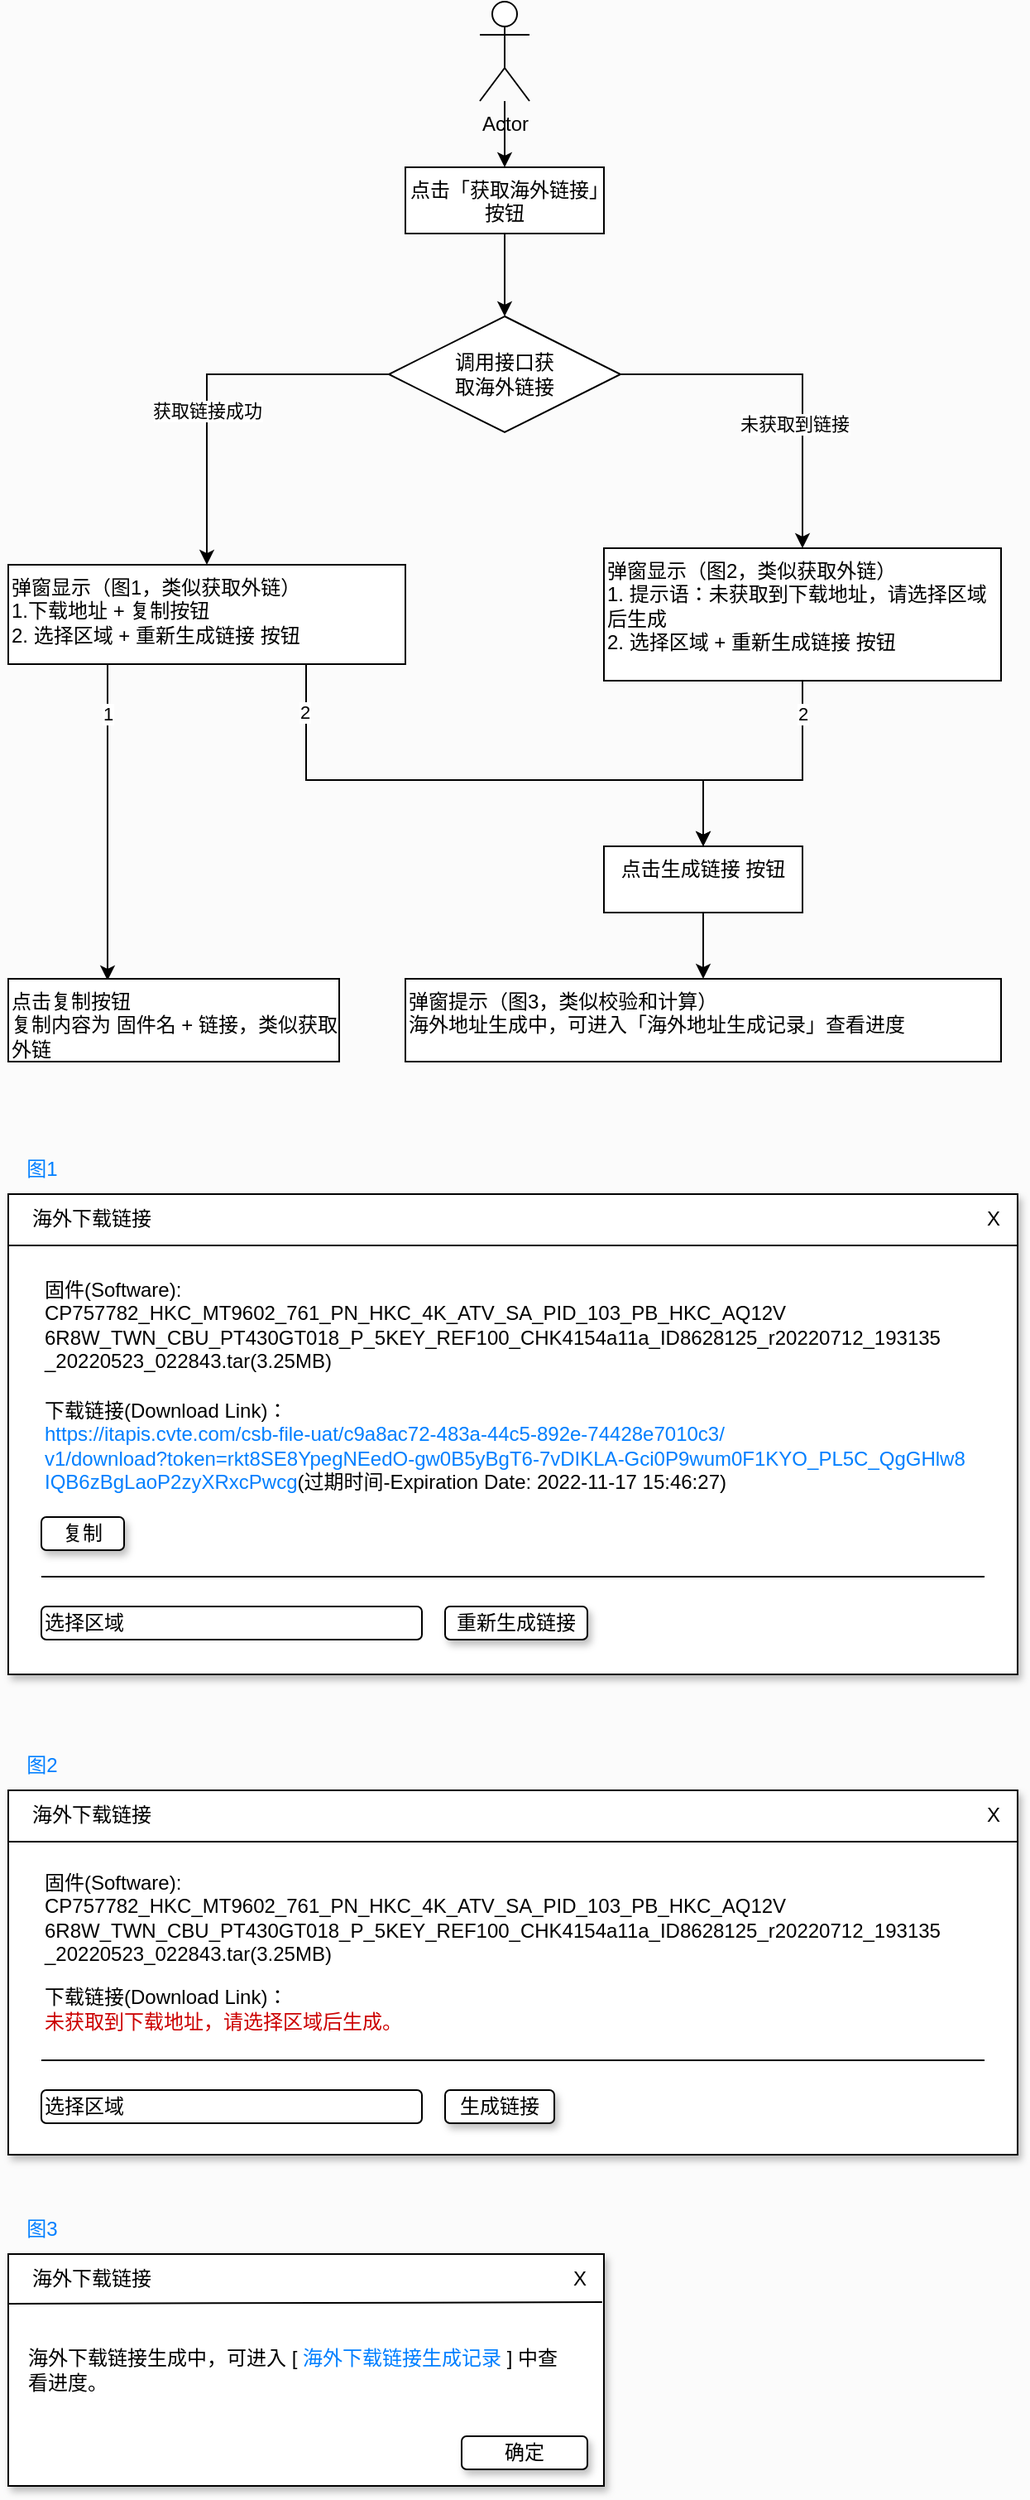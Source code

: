 <mxfile>
    <diagram id="1s7QcpgOuhDaoHmSl98A" name="第 1 页">
        <mxGraphModel dx="930" dy="807" grid="1" gridSize="10" guides="1" tooltips="1" connect="1" arrows="1" fold="1" page="1" pageScale="1" pageWidth="583" pageHeight="827" background="#FBFBFB" math="0" shadow="0">
            <root>
                <mxCell id="0"/>
                <mxCell id="1" parent="0"/>
                <mxCell id="FCOi1G15XyQF1UqKBKPu-3" value="" style="edgeStyle=orthogonalEdgeStyle;rounded=0;orthogonalLoop=1;jettySize=auto;html=1;" parent="1" source="FCOi1G15XyQF1UqKBKPu-1" target="FCOi1G15XyQF1UqKBKPu-2" edge="1">
                    <mxGeometry relative="1" as="geometry"/>
                </mxCell>
                <mxCell id="FCOi1G15XyQF1UqKBKPu-1" value="Actor" style="shape=umlActor;verticalLabelPosition=bottom;verticalAlign=top;html=1;outlineConnect=0;" parent="1" vertex="1">
                    <mxGeometry x="325" y="40" width="30" height="60" as="geometry"/>
                </mxCell>
                <mxCell id="FCOi1G15XyQF1UqKBKPu-5" value="" style="edgeStyle=orthogonalEdgeStyle;rounded=0;orthogonalLoop=1;jettySize=auto;html=1;" parent="1" source="FCOi1G15XyQF1UqKBKPu-2" target="FCOi1G15XyQF1UqKBKPu-4" edge="1">
                    <mxGeometry relative="1" as="geometry"/>
                </mxCell>
                <mxCell id="FCOi1G15XyQF1UqKBKPu-2" value="点击「获取海外链接」按钮" style="whiteSpace=wrap;html=1;verticalAlign=top;" parent="1" vertex="1">
                    <mxGeometry x="280" y="140" width="120" height="40" as="geometry"/>
                </mxCell>
                <mxCell id="FCOi1G15XyQF1UqKBKPu-7" value="" style="edgeStyle=orthogonalEdgeStyle;rounded=0;orthogonalLoop=1;jettySize=auto;html=1;exitX=1;exitY=0.5;exitDx=0;exitDy=0;" parent="1" source="FCOi1G15XyQF1UqKBKPu-4" target="FCOi1G15XyQF1UqKBKPu-6" edge="1">
                    <mxGeometry relative="1" as="geometry"/>
                </mxCell>
                <mxCell id="FCOi1G15XyQF1UqKBKPu-10" value="未获取到链接" style="edgeLabel;html=1;align=center;verticalAlign=middle;resizable=0;points=[];" parent="FCOi1G15XyQF1UqKBKPu-7" vertex="1" connectable="0">
                    <mxGeometry x="-0.038" y="-1" relative="1" as="geometry">
                        <mxPoint x="1" y="29" as="offset"/>
                    </mxGeometry>
                </mxCell>
                <mxCell id="FCOi1G15XyQF1UqKBKPu-9" value="获取链接成功" style="edgeStyle=orthogonalEdgeStyle;rounded=0;orthogonalLoop=1;jettySize=auto;html=1;exitX=0;exitY=0.5;exitDx=0;exitDy=0;" parent="1" source="FCOi1G15XyQF1UqKBKPu-4" target="FCOi1G15XyQF1UqKBKPu-8" edge="1">
                    <mxGeometry x="0.167" relative="1" as="geometry">
                        <mxPoint as="offset"/>
                    </mxGeometry>
                </mxCell>
                <mxCell id="FCOi1G15XyQF1UqKBKPu-4" value="&lt;br&gt;调用接口获&lt;br&gt;取海外链接" style="rhombus;whiteSpace=wrap;html=1;verticalAlign=top;" parent="1" vertex="1">
                    <mxGeometry x="270" y="230" width="140" height="70" as="geometry"/>
                </mxCell>
                <mxCell id="FCOi1G15XyQF1UqKBKPu-12" value="" style="edgeStyle=orthogonalEdgeStyle;rounded=0;orthogonalLoop=1;jettySize=auto;html=1;exitX=0.5;exitY=1;exitDx=0;exitDy=0;entryX=0.5;entryY=0;entryDx=0;entryDy=0;" parent="1" source="FCOi1G15XyQF1UqKBKPu-6" target="FCOi1G15XyQF1UqKBKPu-11" edge="1">
                    <mxGeometry relative="1" as="geometry">
                        <Array as="points">
                            <mxPoint x="520" y="510"/>
                            <mxPoint x="460" y="510"/>
                        </Array>
                    </mxGeometry>
                </mxCell>
                <mxCell id="7" value="2" style="edgeLabel;html=1;align=center;verticalAlign=middle;resizable=0;points=[];" vertex="1" connectable="0" parent="FCOi1G15XyQF1UqKBKPu-12">
                    <mxGeometry x="-0.7" relative="1" as="geometry">
                        <mxPoint y="-4" as="offset"/>
                    </mxGeometry>
                </mxCell>
                <mxCell id="FCOi1G15XyQF1UqKBKPu-6" value="弹窗显示（图2，类似获取外链）&lt;br&gt;1. 提示语：未获取到下载地址，请选择区域后生成&lt;br&gt;2. 选择区域 + 重新生成链接 按钮" style="whiteSpace=wrap;html=1;verticalAlign=top;align=left;" parent="1" vertex="1">
                    <mxGeometry x="400" y="370" width="240" height="80" as="geometry"/>
                </mxCell>
                <mxCell id="FCOi1G15XyQF1UqKBKPu-13" style="edgeStyle=orthogonalEdgeStyle;rounded=0;orthogonalLoop=1;jettySize=auto;html=1;exitX=0.75;exitY=1;exitDx=0;exitDy=0;entryX=0.5;entryY=0;entryDx=0;entryDy=0;" parent="1" source="FCOi1G15XyQF1UqKBKPu-8" target="FCOi1G15XyQF1UqKBKPu-11" edge="1">
                    <mxGeometry relative="1" as="geometry">
                        <Array as="points">
                            <mxPoint x="220" y="510"/>
                            <mxPoint x="460" y="510"/>
                        </Array>
                    </mxGeometry>
                </mxCell>
                <mxCell id="6" value="2" style="edgeLabel;html=1;align=center;verticalAlign=middle;resizable=0;points=[];" vertex="1" connectable="0" parent="FCOi1G15XyQF1UqKBKPu-13">
                    <mxGeometry x="-0.834" y="-1" relative="1" as="geometry">
                        <mxPoint as="offset"/>
                    </mxGeometry>
                </mxCell>
                <mxCell id="10" style="edgeStyle=none;html=1;exitX=0.25;exitY=1;exitDx=0;exitDy=0;entryX=0.3;entryY=0.02;entryDx=0;entryDy=0;entryPerimeter=0;" edge="1" parent="1" source="FCOi1G15XyQF1UqKBKPu-8" target="3">
                    <mxGeometry relative="1" as="geometry"/>
                </mxCell>
                <mxCell id="11" value="1" style="edgeLabel;html=1;align=center;verticalAlign=middle;resizable=0;points=[];" vertex="1" connectable="0" parent="10">
                    <mxGeometry x="-0.686" relative="1" as="geometry">
                        <mxPoint as="offset"/>
                    </mxGeometry>
                </mxCell>
                <mxCell id="FCOi1G15XyQF1UqKBKPu-8" value="弹窗显示（图1，类似获取外链）&lt;br&gt;1.下载地址 + 复制按钮&lt;br&gt;&lt;div style=&quot;&quot;&gt;&lt;span style=&quot;background-color: initial;&quot;&gt;2. 选择区域 + 重新生成链接 按钮&lt;/span&gt;&lt;/div&gt;" style="whiteSpace=wrap;html=1;verticalAlign=top;align=left;" parent="1" vertex="1">
                    <mxGeometry x="40" y="380" width="240" height="60" as="geometry"/>
                </mxCell>
                <mxCell id="FCOi1G15XyQF1UqKBKPu-15" value="" style="edgeStyle=orthogonalEdgeStyle;rounded=0;orthogonalLoop=1;jettySize=auto;html=1;" parent="1" source="FCOi1G15XyQF1UqKBKPu-11" target="FCOi1G15XyQF1UqKBKPu-14" edge="1">
                    <mxGeometry relative="1" as="geometry"/>
                </mxCell>
                <mxCell id="FCOi1G15XyQF1UqKBKPu-11" value="点击生成链接 按钮" style="whiteSpace=wrap;html=1;verticalAlign=top;" parent="1" vertex="1">
                    <mxGeometry x="400" y="550" width="120" height="40" as="geometry"/>
                </mxCell>
                <mxCell id="FCOi1G15XyQF1UqKBKPu-14" value="弹窗提示（图3，类似校验和计算）&lt;br&gt;海外地址生成中，可进入「海外地址生成记录」查看进度" style="whiteSpace=wrap;html=1;verticalAlign=top;align=left;" parent="1" vertex="1">
                    <mxGeometry x="280" y="630" width="360" height="50" as="geometry"/>
                </mxCell>
                <mxCell id="FCOi1G15XyQF1UqKBKPu-17" value="" style="rounded=0;whiteSpace=wrap;html=1;shadow=1;" parent="1" vertex="1">
                    <mxGeometry x="40" y="760" width="610" height="290" as="geometry"/>
                </mxCell>
                <mxCell id="FCOi1G15XyQF1UqKBKPu-18" value="海外下载链接" style="text;html=1;align=center;verticalAlign=middle;resizable=0;points=[];autosize=1;strokeColor=none;fillColor=none;" parent="1" vertex="1">
                    <mxGeometry x="40" y="760" width="100" height="30" as="geometry"/>
                </mxCell>
                <mxCell id="FCOi1G15XyQF1UqKBKPu-19" value="" style="endArrow=none;html=1;rounded=0;entryX=1;entryY=1.033;entryDx=0;entryDy=0;entryPerimeter=0;" parent="1" target="FCOi1G15XyQF1UqKBKPu-24" edge="1">
                    <mxGeometry width="50" height="50" relative="1" as="geometry">
                        <mxPoint x="40" y="791" as="sourcePoint"/>
                        <mxPoint x="398.92" y="789.06" as="targetPoint"/>
                    </mxGeometry>
                </mxCell>
                <mxCell id="FCOi1G15XyQF1UqKBKPu-20" value="" style="endArrow=none;html=1;rounded=0;" parent="1" edge="1">
                    <mxGeometry width="50" height="50" relative="1" as="geometry">
                        <mxPoint x="60" y="991" as="sourcePoint"/>
                        <mxPoint x="630" y="991" as="targetPoint"/>
                    </mxGeometry>
                </mxCell>
                <mxCell id="FCOi1G15XyQF1UqKBKPu-24" value="X" style="text;html=1;align=center;verticalAlign=middle;resizable=0;points=[];autosize=1;strokeColor=none;fillColor=none;" parent="1" vertex="1">
                    <mxGeometry x="620" y="760" width="30" height="30" as="geometry"/>
                </mxCell>
                <mxCell id="FCOi1G15XyQF1UqKBKPu-25" value="选择区域" style="rounded=1;whiteSpace=wrap;html=1;align=left;" parent="1" vertex="1">
                    <mxGeometry x="60" y="1009" width="230" height="20" as="geometry"/>
                </mxCell>
                <mxCell id="FCOi1G15XyQF1UqKBKPu-26" value="重新生成链接" style="rounded=1;whiteSpace=wrap;html=1;shadow=1;" parent="1" vertex="1">
                    <mxGeometry x="304" y="1009" width="86" height="20" as="geometry"/>
                </mxCell>
                <mxCell id="FCOi1G15XyQF1UqKBKPu-36" value="" style="rounded=0;whiteSpace=wrap;html=1;shadow=1;" parent="1" vertex="1">
                    <mxGeometry x="40" y="1400" width="360" height="140" as="geometry"/>
                </mxCell>
                <mxCell id="FCOi1G15XyQF1UqKBKPu-37" value="海外下载链接" style="text;html=1;align=center;verticalAlign=middle;resizable=0;points=[];autosize=1;strokeColor=none;fillColor=none;" parent="1" vertex="1">
                    <mxGeometry x="40" y="1400" width="100" height="30" as="geometry"/>
                </mxCell>
                <mxCell id="FCOi1G15XyQF1UqKBKPu-38" value="" style="endArrow=none;html=1;rounded=0;entryX=0.997;entryY=0.217;entryDx=0;entryDy=0;entryPerimeter=0;" parent="1" edge="1">
                    <mxGeometry width="50" height="50" relative="1" as="geometry">
                        <mxPoint x="40" y="1430" as="sourcePoint"/>
                        <mxPoint x="398.92" y="1429.06" as="targetPoint"/>
                    </mxGeometry>
                </mxCell>
                <mxCell id="FCOi1G15XyQF1UqKBKPu-40" value="海外下载链接生成中，可进入 [ &lt;font color=&quot;#007fff&quot;&gt;海外下载链接生成记录 &lt;/font&gt;] 中查&lt;br&gt;看进度。" style="text;html=1;align=left;verticalAlign=middle;resizable=0;points=[];autosize=1;strokeColor=none;fillColor=none;" parent="1" vertex="1">
                    <mxGeometry x="50" y="1450" width="340" height="40" as="geometry"/>
                </mxCell>
                <mxCell id="FCOi1G15XyQF1UqKBKPu-42" value="X" style="text;html=1;align=center;verticalAlign=middle;resizable=0;points=[];autosize=1;strokeColor=none;fillColor=none;" parent="1" vertex="1">
                    <mxGeometry x="370" y="1400" width="30" height="30" as="geometry"/>
                </mxCell>
                <mxCell id="FCOi1G15XyQF1UqKBKPu-45" value="确定" style="rounded=1;whiteSpace=wrap;html=1;shadow=1;" parent="1" vertex="1">
                    <mxGeometry x="314" y="1510" width="76" height="20" as="geometry"/>
                </mxCell>
                <mxCell id="XU1H2xi3WDkB_L0GWGdi-1" value="&lt;div style=&quot;text-align: left;&quot;&gt;&lt;br&gt;&lt;/div&gt;" style="text;html=1;align=center;verticalAlign=middle;resizable=0;points=[];autosize=1;strokeColor=none;fillColor=none;fontColor=#000000;labelBackgroundColor=none;" parent="1" vertex="1">
                    <mxGeometry x="210" y="830" width="20" height="30" as="geometry"/>
                </mxCell>
                <mxCell id="XU1H2xi3WDkB_L0GWGdi-3" value="固件(Software): &lt;br&gt;CP757782_HKC_MT9602_761_PN_HKC_4K_ATV_SA_PID_103_PB_HKC_AQ12V&lt;br&gt;6R8W_TWN_CBU_PT430GT018_P_5KEY_REF100_CHK4154a11a_ID8628125_r20220712_193135&lt;br&gt;_20220523_022843.tar(3.25MB)" style="rounded=0;labelBackgroundColor=none;fontColor=#000000;align=left;whiteSpace=wrap;html=1;labelBorderColor=none;strokeColor=none;fillColor=none;" parent="1" vertex="1">
                    <mxGeometry x="60" y="803" width="570" height="71" as="geometry"/>
                </mxCell>
                <mxCell id="XU1H2xi3WDkB_L0GWGdi-4" value="&lt;div&gt;下载链接(Download Link)：&lt;/div&gt;&lt;div&gt;&lt;font color=&quot;#007fff&quot;&gt;&lt;span style=&quot;background-color: initial;&quot;&gt;https://itapis.cvte.com/csb-file-uat/c9a8ac72-483a-44c5-892e-7&lt;/span&gt;&lt;span style=&quot;background-color: initial;&quot;&gt;4428e7010c3/&lt;/span&gt;&lt;/font&gt;&lt;/div&gt;&lt;div&gt;&lt;font color=&quot;#007fff&quot;&gt;v1/download?token=rkt8SE8YpegNEedO-gw0B5yBgT6-7vDIKLA-Gci0P9wum0F1KYO_PL5C_QgGHlw8&lt;/font&gt;&lt;/div&gt;&lt;div&gt;&lt;font color=&quot;#007fff&quot;&gt;IQB6zBgLaoP2zyXRxcPwcg&lt;/font&gt;(过期时间-Expiration Date: 2022-11-17 15:46:27)&lt;/div&gt;" style="rounded=0;labelBackgroundColor=none;fontColor=#000000;align=left;whiteSpace=wrap;html=1;labelBorderColor=none;strokeColor=none;fillColor=none;" parent="1" vertex="1">
                    <mxGeometry x="60" y="875" width="570" height="74" as="geometry"/>
                </mxCell>
                <mxCell id="XU1H2xi3WDkB_L0GWGdi-6" value="" style="rounded=0;whiteSpace=wrap;html=1;shadow=1;" parent="1" vertex="1">
                    <mxGeometry x="40" y="1120" width="610" height="220" as="geometry"/>
                </mxCell>
                <mxCell id="XU1H2xi3WDkB_L0GWGdi-7" value="海外下载链接" style="text;html=1;align=center;verticalAlign=middle;resizable=0;points=[];autosize=1;strokeColor=none;fillColor=none;" parent="1" vertex="1">
                    <mxGeometry x="40" y="1120" width="100" height="30" as="geometry"/>
                </mxCell>
                <mxCell id="XU1H2xi3WDkB_L0GWGdi-8" value="" style="endArrow=none;html=1;rounded=0;entryX=1;entryY=1.033;entryDx=0;entryDy=0;entryPerimeter=0;" parent="1" target="XU1H2xi3WDkB_L0GWGdi-10" edge="1">
                    <mxGeometry width="50" height="50" relative="1" as="geometry">
                        <mxPoint x="40" y="1151" as="sourcePoint"/>
                        <mxPoint x="398.92" y="1149.06" as="targetPoint"/>
                    </mxGeometry>
                </mxCell>
                <mxCell id="XU1H2xi3WDkB_L0GWGdi-9" value="" style="endArrow=none;html=1;rounded=0;" parent="1" edge="1">
                    <mxGeometry width="50" height="50" relative="1" as="geometry">
                        <mxPoint x="60" y="1283" as="sourcePoint"/>
                        <mxPoint x="630" y="1283" as="targetPoint"/>
                    </mxGeometry>
                </mxCell>
                <mxCell id="XU1H2xi3WDkB_L0GWGdi-10" value="X" style="text;html=1;align=center;verticalAlign=middle;resizable=0;points=[];autosize=1;strokeColor=none;fillColor=none;" parent="1" vertex="1">
                    <mxGeometry x="620" y="1120" width="30" height="30" as="geometry"/>
                </mxCell>
                <mxCell id="XU1H2xi3WDkB_L0GWGdi-11" value="选择区域" style="rounded=1;whiteSpace=wrap;html=1;align=left;" parent="1" vertex="1">
                    <mxGeometry x="60" y="1301" width="230" height="20" as="geometry"/>
                </mxCell>
                <mxCell id="XU1H2xi3WDkB_L0GWGdi-12" value="生成链接" style="rounded=1;whiteSpace=wrap;html=1;shadow=1;" parent="1" vertex="1">
                    <mxGeometry x="304" y="1301" width="66" height="20" as="geometry"/>
                </mxCell>
                <mxCell id="XU1H2xi3WDkB_L0GWGdi-13" value="&lt;div style=&quot;text-align: left;&quot;&gt;&lt;br&gt;&lt;/div&gt;" style="text;html=1;align=center;verticalAlign=middle;resizable=0;points=[];autosize=1;strokeColor=none;fillColor=none;fontColor=#000000;labelBackgroundColor=none;" parent="1" vertex="1">
                    <mxGeometry x="210" y="1190" width="20" height="30" as="geometry"/>
                </mxCell>
                <mxCell id="XU1H2xi3WDkB_L0GWGdi-14" value="固件(Software): &lt;br&gt;CP757782_HKC_MT9602_761_PN_HKC_4K_ATV_SA_PID_103_PB_HKC_AQ12V&lt;br&gt;6R8W_TWN_CBU_PT430GT018_P_5KEY_REF100_CHK4154a11a_ID8628125_r20220712_193135&lt;br&gt;_20220523_022843.tar(3.25MB)" style="rounded=0;labelBackgroundColor=none;fontColor=#000000;align=left;whiteSpace=wrap;html=1;labelBorderColor=none;strokeColor=none;fillColor=none;" parent="1" vertex="1">
                    <mxGeometry x="60" y="1160" width="570" height="73" as="geometry"/>
                </mxCell>
                <mxCell id="XU1H2xi3WDkB_L0GWGdi-15" value="下载链接(Download Link)：&lt;br&gt;&lt;span style=&quot;text-align: center;&quot;&gt;&lt;font color=&quot;#cc0000&quot;&gt;未获取到下载地址，请选择区域后生成。&lt;/font&gt;&lt;/span&gt;" style="rounded=0;labelBackgroundColor=none;fontColor=#000000;align=left;whiteSpace=wrap;html=1;labelBorderColor=none;strokeColor=none;fillColor=none;" parent="1" vertex="1">
                    <mxGeometry x="60" y="1232" width="570" height="40" as="geometry"/>
                </mxCell>
                <mxCell id="XU1H2xi3WDkB_L0GWGdi-17" value="复制" style="rounded=1;whiteSpace=wrap;html=1;shadow=1;" parent="1" vertex="1">
                    <mxGeometry x="60" y="955" width="50" height="20" as="geometry"/>
                </mxCell>
                <mxCell id="XU1H2xi3WDkB_L0GWGdi-18" value="图1" style="text;html=1;align=center;verticalAlign=middle;resizable=0;points=[];autosize=1;strokeColor=none;fillColor=none;fontColor=#007FFF;" parent="1" vertex="1">
                    <mxGeometry x="40" y="730" width="40" height="30" as="geometry"/>
                </mxCell>
                <mxCell id="XU1H2xi3WDkB_L0GWGdi-19" value="图2" style="text;html=1;align=center;verticalAlign=middle;resizable=0;points=[];autosize=1;strokeColor=none;fillColor=none;fontColor=#007FFF;" parent="1" vertex="1">
                    <mxGeometry x="40" y="1090" width="40" height="30" as="geometry"/>
                </mxCell>
                <mxCell id="XU1H2xi3WDkB_L0GWGdi-20" value="图3" style="text;html=1;align=center;verticalAlign=middle;resizable=0;points=[];autosize=1;strokeColor=none;fillColor=none;fontColor=#007FFF;" parent="1" vertex="1">
                    <mxGeometry x="40" y="1370" width="40" height="30" as="geometry"/>
                </mxCell>
                <mxCell id="3" value="点击复制按钮&lt;br&gt;复制内容为 固件名 + 链接，类似获取外链" style="whiteSpace=wrap;html=1;align=left;verticalAlign=top;" vertex="1" parent="1">
                    <mxGeometry x="40" y="630" width="200" height="50" as="geometry"/>
                </mxCell>
            </root>
        </mxGraphModel>
    </diagram>
</mxfile>